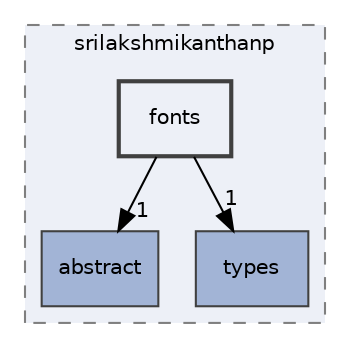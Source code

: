 digraph "D:/source/srilakshmikanthanp/libfiglet/src/srilakshmikanthanp/fonts"
{
 // LATEX_PDF_SIZE
  edge [fontname="Helvetica",fontsize="10",labelfontname="Helvetica",labelfontsize="10"];
  node [fontname="Helvetica",fontsize="10",shape=record];
  compound=true
  subgraph clusterdir_93f0c05ce9d266791f30f3a707625e27 {
    graph [ bgcolor="#edf0f7", pencolor="grey50", style="filled,dashed,", label="srilakshmikanthanp", fontname="Helvetica", fontsize="10", URL="dir_93f0c05ce9d266791f30f3a707625e27.html"]
  dir_808d01e0e6d7653322f2e957f0548f91 [shape=box, label="abstract", style="filled,", fillcolor="#a2b4d6", color="grey25", URL="dir_808d01e0e6d7653322f2e957f0548f91.html"];
  dir_e8fe6b248cc7ea74d1bc4678d5a547cd [shape=box, label="types", style="filled,", fillcolor="#a2b4d6", color="grey25", URL="dir_e8fe6b248cc7ea74d1bc4678d5a547cd.html"];
  dir_53f94492b28f57e543438fac533f0c12 [shape=box, label="fonts", style="filled,bold,", fillcolor="#edf0f7", color="grey25", URL="dir_53f94492b28f57e543438fac533f0c12.html"];
  }
  dir_53f94492b28f57e543438fac533f0c12->dir_808d01e0e6d7653322f2e957f0548f91 [headlabel="1", labeldistance=1.5 headhref="dir_000003_000000.html"];
  dir_53f94492b28f57e543438fac533f0c12->dir_e8fe6b248cc7ea74d1bc4678d5a547cd [headlabel="1", labeldistance=1.5 headhref="dir_000003_000007.html"];
}
